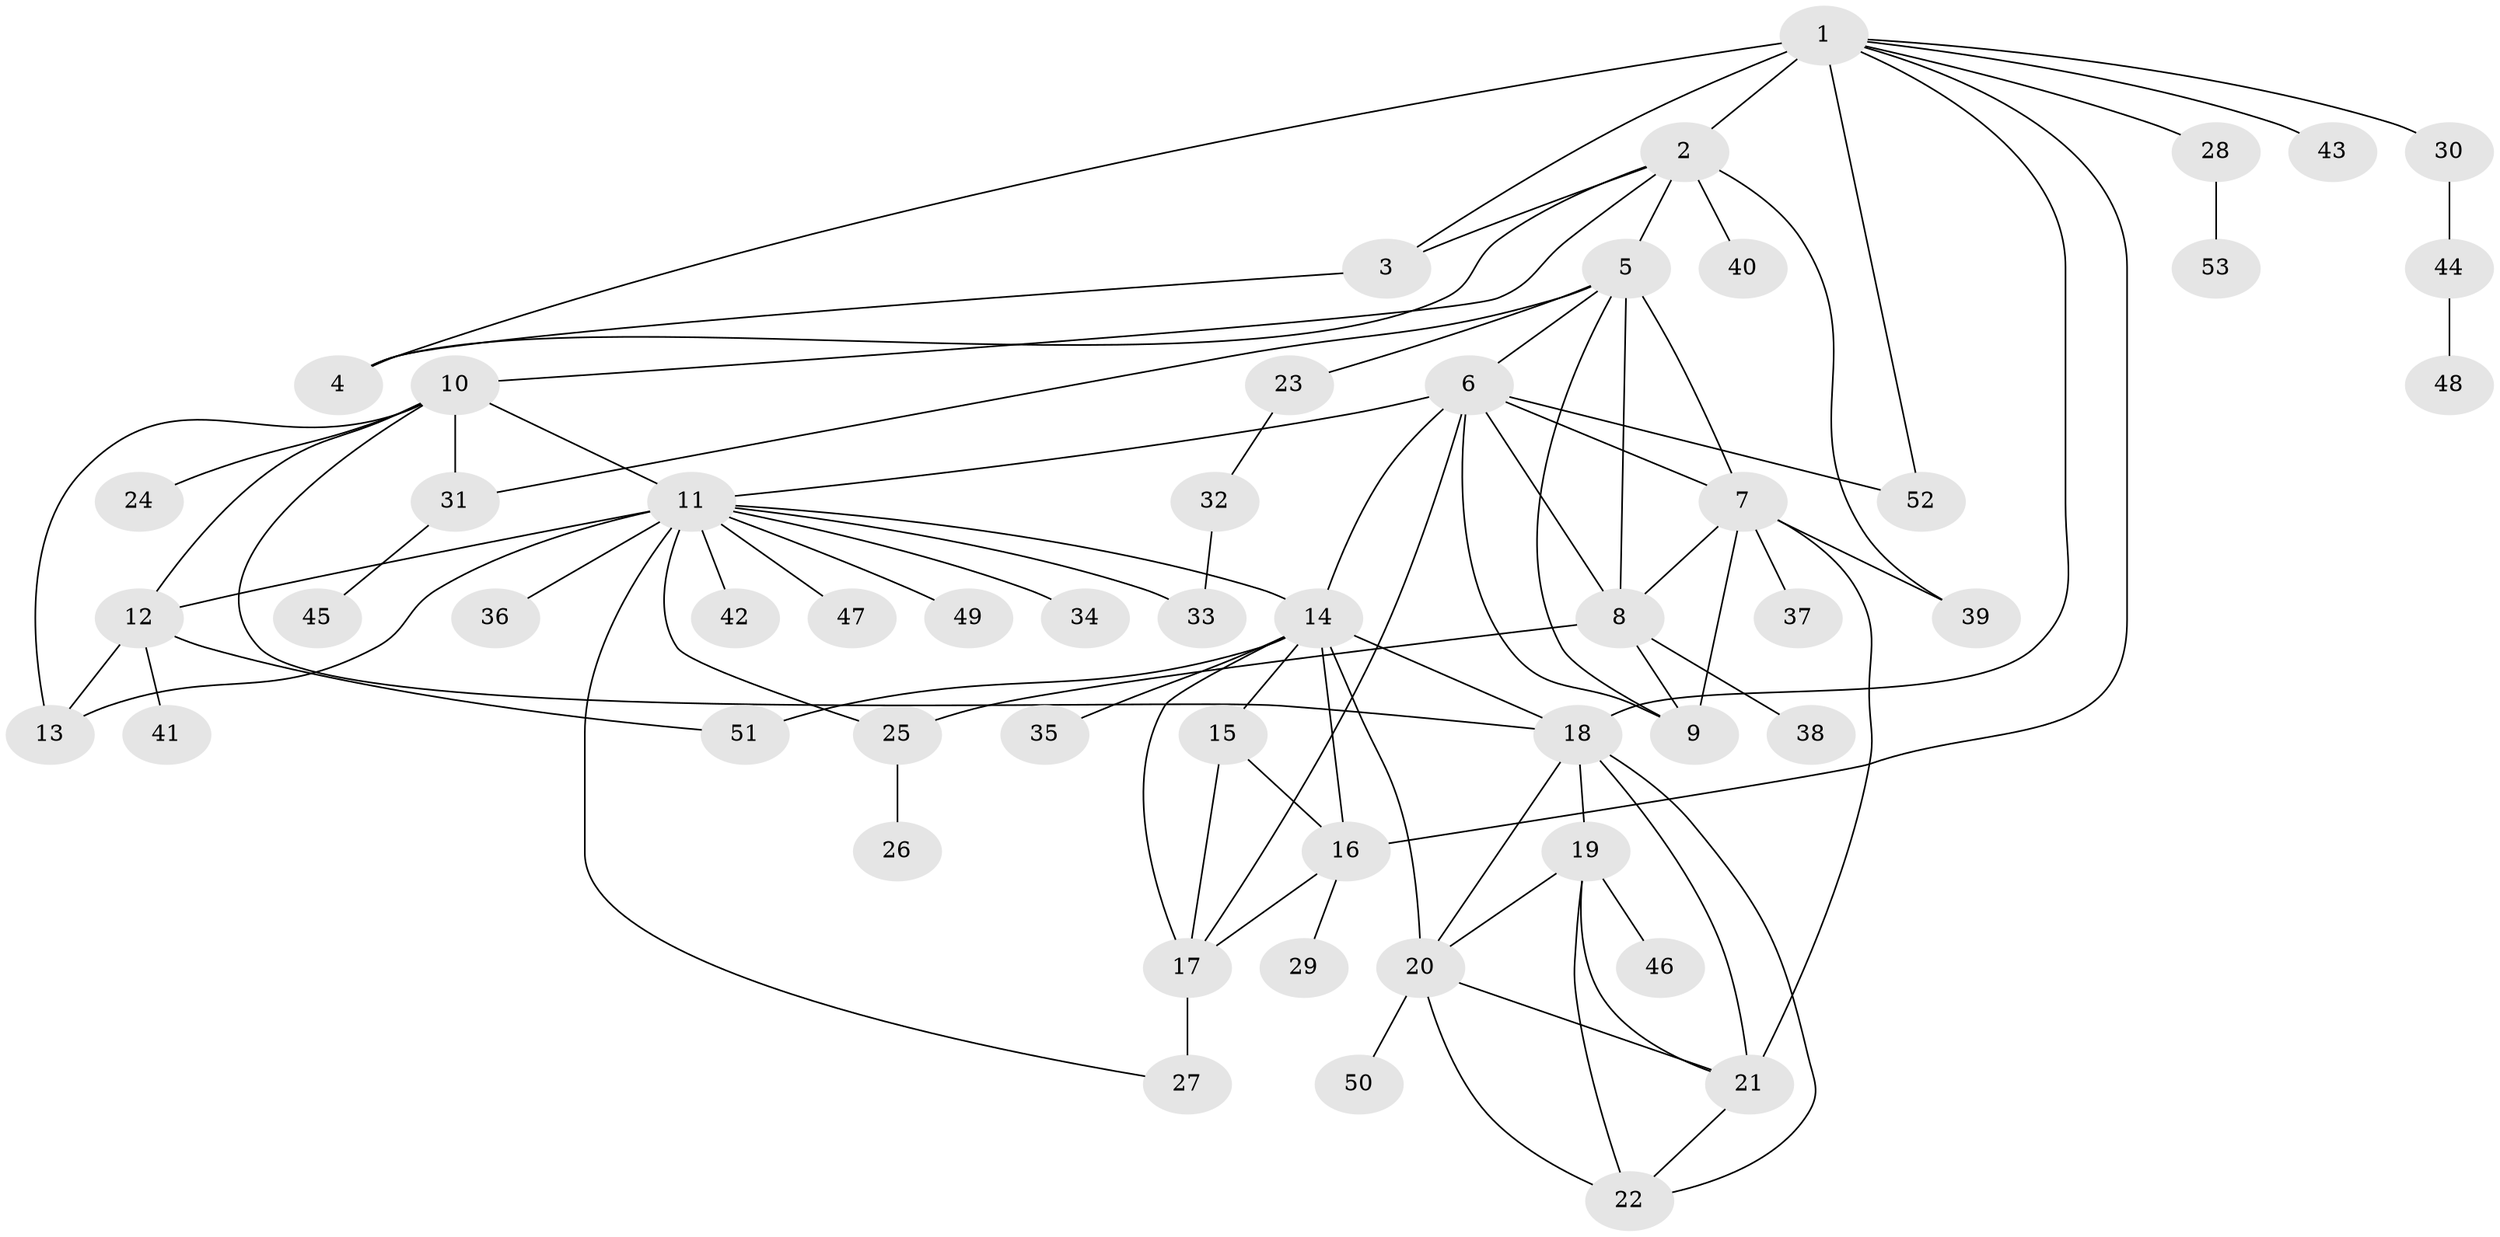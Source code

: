 // original degree distribution, {9: 0.02857142857142857, 6: 0.047619047619047616, 5: 0.02857142857142857, 8: 0.02857142857142857, 7: 0.06666666666666667, 15: 0.009523809523809525, 11: 0.009523809523809525, 4: 0.01904761904761905, 12: 0.009523809523809525, 3: 0.05714285714285714, 2: 0.17142857142857143, 1: 0.5238095238095238}
// Generated by graph-tools (version 1.1) at 2025/37/03/09/25 02:37:46]
// undirected, 53 vertices, 88 edges
graph export_dot {
graph [start="1"]
  node [color=gray90,style=filled];
  1;
  2;
  3;
  4;
  5;
  6;
  7;
  8;
  9;
  10;
  11;
  12;
  13;
  14;
  15;
  16;
  17;
  18;
  19;
  20;
  21;
  22;
  23;
  24;
  25;
  26;
  27;
  28;
  29;
  30;
  31;
  32;
  33;
  34;
  35;
  36;
  37;
  38;
  39;
  40;
  41;
  42;
  43;
  44;
  45;
  46;
  47;
  48;
  49;
  50;
  51;
  52;
  53;
  1 -- 2 [weight=2.0];
  1 -- 3 [weight=3.0];
  1 -- 4 [weight=2.0];
  1 -- 16 [weight=1.0];
  1 -- 18 [weight=2.0];
  1 -- 28 [weight=1.0];
  1 -- 30 [weight=1.0];
  1 -- 43 [weight=1.0];
  1 -- 52 [weight=1.0];
  2 -- 3 [weight=1.0];
  2 -- 4 [weight=1.0];
  2 -- 5 [weight=1.0];
  2 -- 10 [weight=1.0];
  2 -- 39 [weight=1.0];
  2 -- 40 [weight=1.0];
  3 -- 4 [weight=1.0];
  5 -- 6 [weight=1.0];
  5 -- 7 [weight=1.0];
  5 -- 8 [weight=1.0];
  5 -- 9 [weight=1.0];
  5 -- 23 [weight=1.0];
  5 -- 31 [weight=1.0];
  6 -- 7 [weight=1.0];
  6 -- 8 [weight=1.0];
  6 -- 9 [weight=2.0];
  6 -- 11 [weight=1.0];
  6 -- 14 [weight=1.0];
  6 -- 17 [weight=1.0];
  6 -- 52 [weight=1.0];
  7 -- 8 [weight=1.0];
  7 -- 9 [weight=1.0];
  7 -- 21 [weight=1.0];
  7 -- 37 [weight=1.0];
  7 -- 39 [weight=1.0];
  8 -- 9 [weight=1.0];
  8 -- 25 [weight=1.0];
  8 -- 38 [weight=1.0];
  10 -- 11 [weight=2.0];
  10 -- 12 [weight=2.0];
  10 -- 13 [weight=3.0];
  10 -- 18 [weight=1.0];
  10 -- 24 [weight=1.0];
  10 -- 31 [weight=1.0];
  11 -- 12 [weight=1.0];
  11 -- 13 [weight=1.0];
  11 -- 14 [weight=1.0];
  11 -- 25 [weight=1.0];
  11 -- 27 [weight=1.0];
  11 -- 33 [weight=1.0];
  11 -- 34 [weight=1.0];
  11 -- 36 [weight=1.0];
  11 -- 42 [weight=1.0];
  11 -- 47 [weight=1.0];
  11 -- 49 [weight=1.0];
  12 -- 13 [weight=1.0];
  12 -- 41 [weight=1.0];
  12 -- 51 [weight=1.0];
  14 -- 15 [weight=1.0];
  14 -- 16 [weight=1.0];
  14 -- 17 [weight=2.0];
  14 -- 18 [weight=1.0];
  14 -- 20 [weight=1.0];
  14 -- 35 [weight=1.0];
  14 -- 51 [weight=1.0];
  15 -- 16 [weight=1.0];
  15 -- 17 [weight=4.0];
  16 -- 17 [weight=2.0];
  16 -- 29 [weight=1.0];
  17 -- 27 [weight=5.0];
  18 -- 19 [weight=1.0];
  18 -- 20 [weight=1.0];
  18 -- 21 [weight=7.0];
  18 -- 22 [weight=1.0];
  19 -- 20 [weight=1.0];
  19 -- 21 [weight=1.0];
  19 -- 22 [weight=1.0];
  19 -- 46 [weight=2.0];
  20 -- 21 [weight=1.0];
  20 -- 22 [weight=1.0];
  20 -- 50 [weight=1.0];
  21 -- 22 [weight=1.0];
  23 -- 32 [weight=1.0];
  25 -- 26 [weight=1.0];
  28 -- 53 [weight=1.0];
  30 -- 44 [weight=1.0];
  31 -- 45 [weight=1.0];
  32 -- 33 [weight=1.0];
  44 -- 48 [weight=1.0];
}
